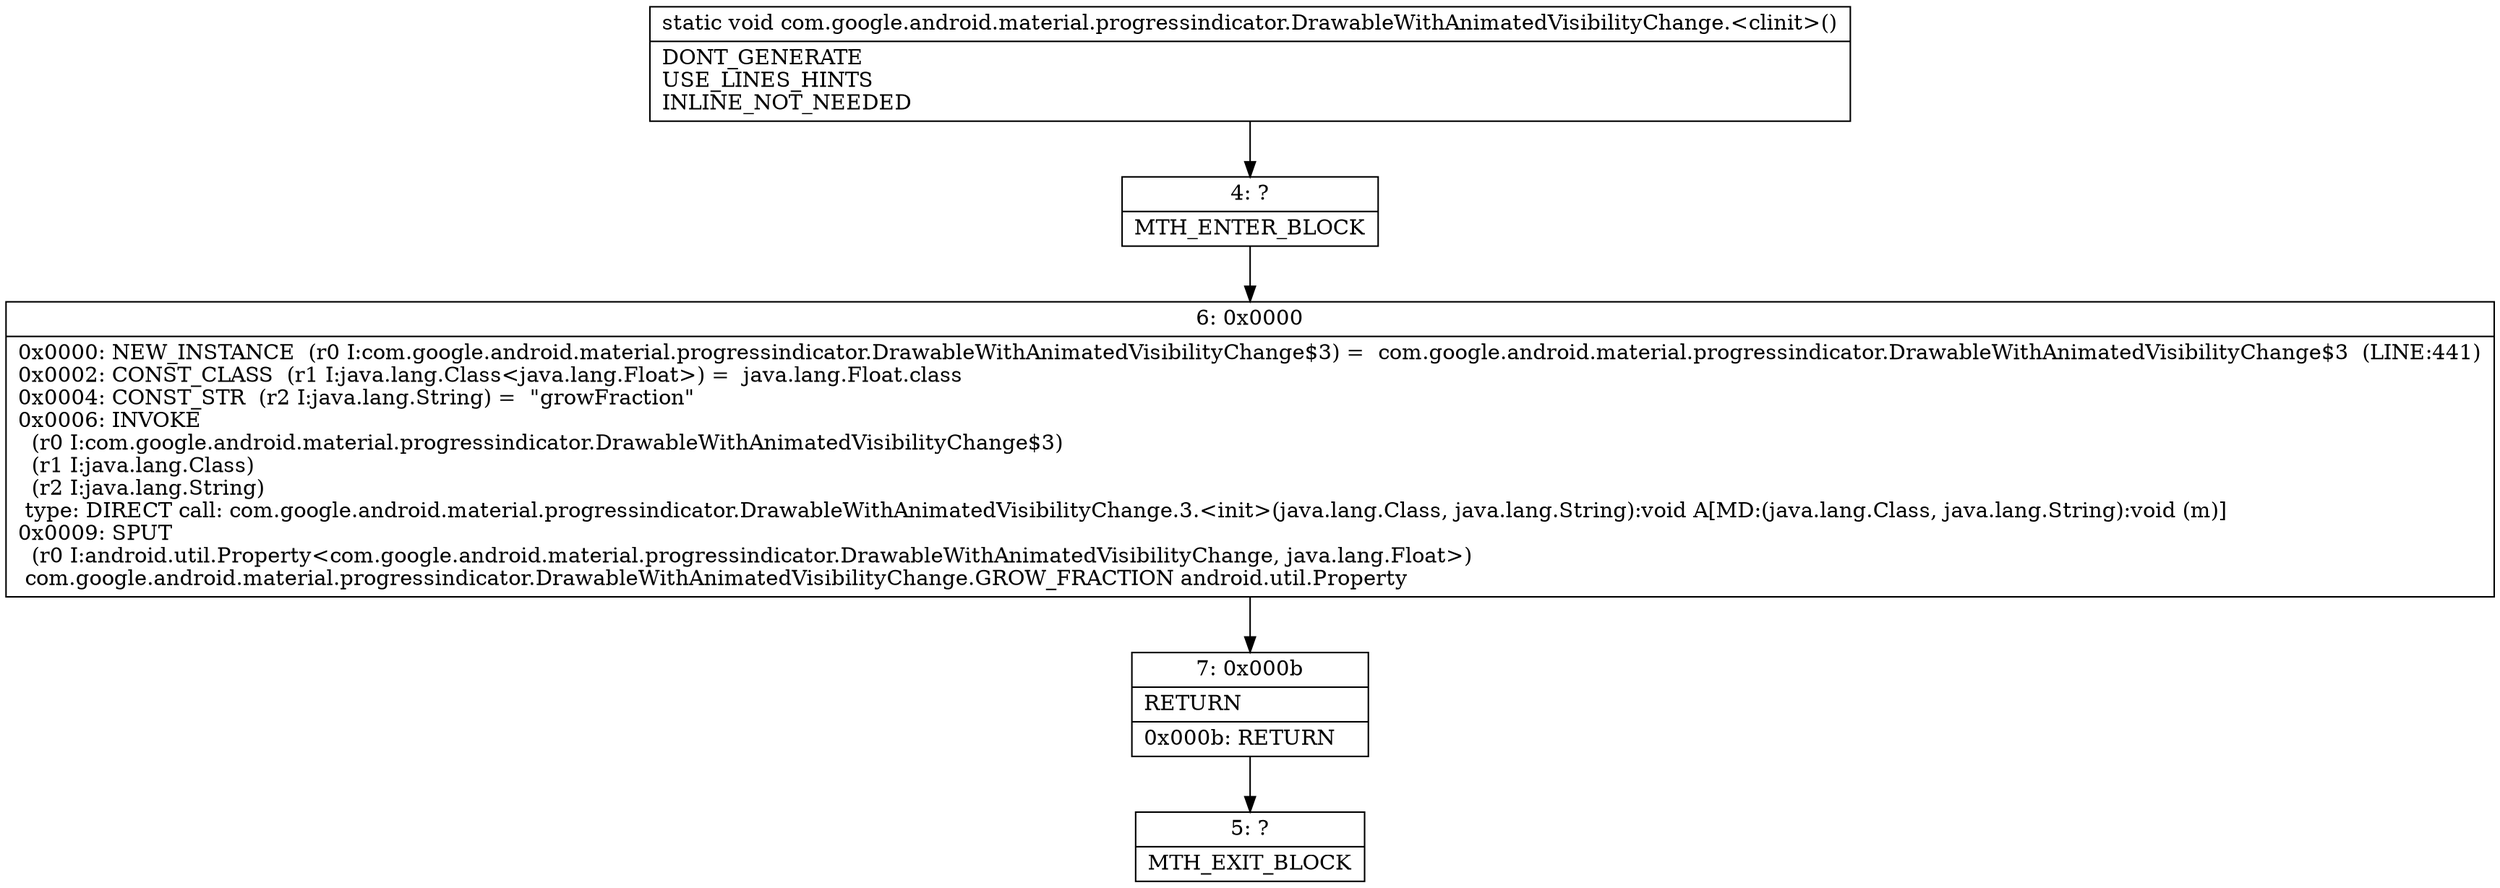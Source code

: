 digraph "CFG forcom.google.android.material.progressindicator.DrawableWithAnimatedVisibilityChange.\<clinit\>()V" {
Node_4 [shape=record,label="{4\:\ ?|MTH_ENTER_BLOCK\l}"];
Node_6 [shape=record,label="{6\:\ 0x0000|0x0000: NEW_INSTANCE  (r0 I:com.google.android.material.progressindicator.DrawableWithAnimatedVisibilityChange$3) =  com.google.android.material.progressindicator.DrawableWithAnimatedVisibilityChange$3  (LINE:441)\l0x0002: CONST_CLASS  (r1 I:java.lang.Class\<java.lang.Float\>) =  java.lang.Float.class \l0x0004: CONST_STR  (r2 I:java.lang.String) =  \"growFraction\" \l0x0006: INVOKE  \l  (r0 I:com.google.android.material.progressindicator.DrawableWithAnimatedVisibilityChange$3)\l  (r1 I:java.lang.Class)\l  (r2 I:java.lang.String)\l type: DIRECT call: com.google.android.material.progressindicator.DrawableWithAnimatedVisibilityChange.3.\<init\>(java.lang.Class, java.lang.String):void A[MD:(java.lang.Class, java.lang.String):void (m)]\l0x0009: SPUT  \l  (r0 I:android.util.Property\<com.google.android.material.progressindicator.DrawableWithAnimatedVisibilityChange, java.lang.Float\>)\l com.google.android.material.progressindicator.DrawableWithAnimatedVisibilityChange.GROW_FRACTION android.util.Property \l}"];
Node_7 [shape=record,label="{7\:\ 0x000b|RETURN\l|0x000b: RETURN   \l}"];
Node_5 [shape=record,label="{5\:\ ?|MTH_EXIT_BLOCK\l}"];
MethodNode[shape=record,label="{static void com.google.android.material.progressindicator.DrawableWithAnimatedVisibilityChange.\<clinit\>()  | DONT_GENERATE\lUSE_LINES_HINTS\lINLINE_NOT_NEEDED\l}"];
MethodNode -> Node_4;Node_4 -> Node_6;
Node_6 -> Node_7;
Node_7 -> Node_5;
}

